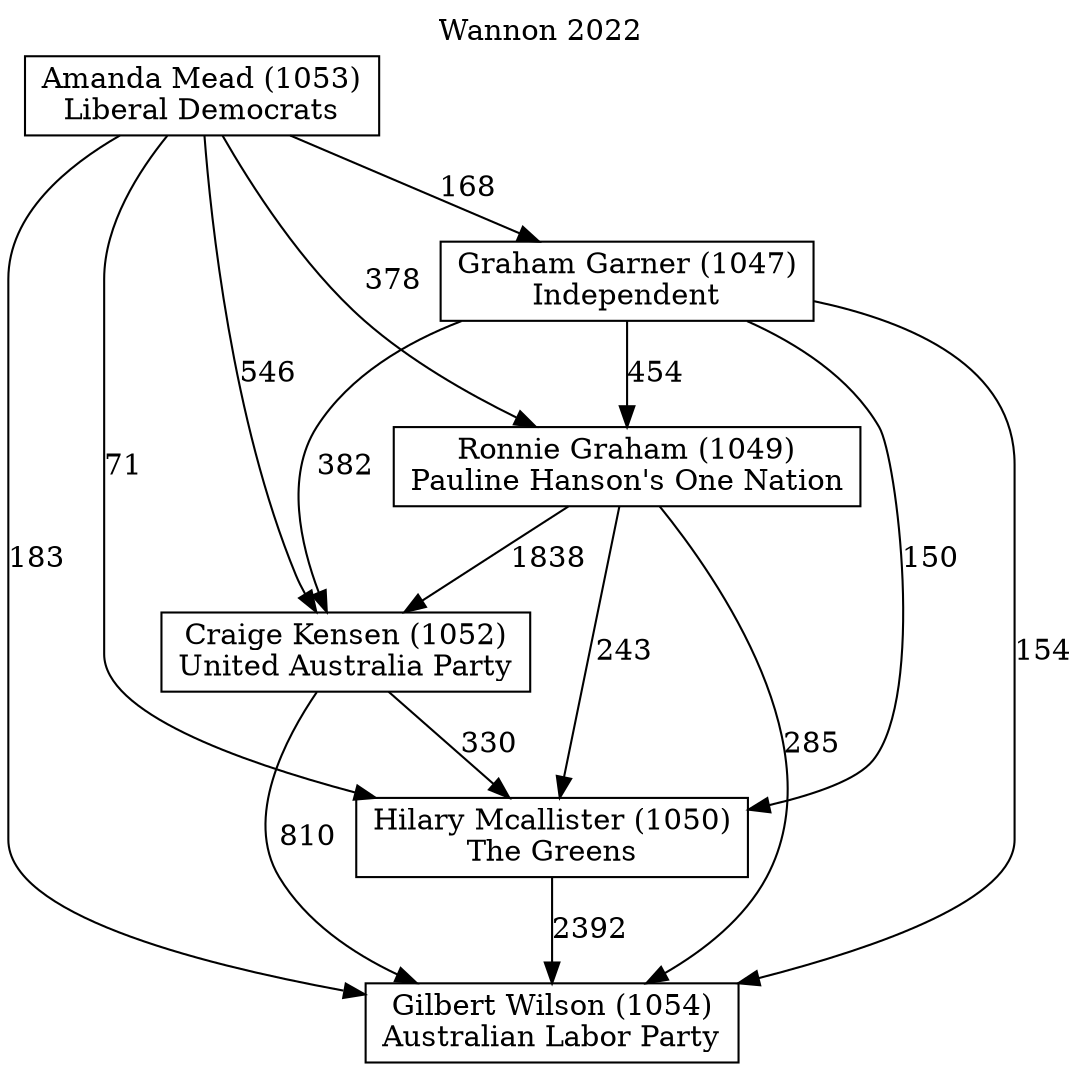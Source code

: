 // House preference flow
digraph "Gilbert Wilson (1054)_Wannon_2022" {
	graph [label="Wannon 2022" labelloc=t mclimit=10]
	node [shape=box]
	"Amanda Mead (1053)" [label="Amanda Mead (1053)
Liberal Democrats"]
	"Graham Garner (1047)" [label="Graham Garner (1047)
Independent"]
	"Hilary Mcallister (1050)" [label="Hilary Mcallister (1050)
The Greens"]
	"Craige Kensen (1052)" [label="Craige Kensen (1052)
United Australia Party"]
	"Ronnie Graham (1049)" [label="Ronnie Graham (1049)
Pauline Hanson's One Nation"]
	"Gilbert Wilson (1054)" [label="Gilbert Wilson (1054)
Australian Labor Party"]
	"Amanda Mead (1053)" -> "Gilbert Wilson (1054)" [label=183]
	"Amanda Mead (1053)" -> "Hilary Mcallister (1050)" [label=71]
	"Hilary Mcallister (1050)" -> "Gilbert Wilson (1054)" [label=2392]
	"Craige Kensen (1052)" -> "Gilbert Wilson (1054)" [label=810]
	"Amanda Mead (1053)" -> "Ronnie Graham (1049)" [label=378]
	"Amanda Mead (1053)" -> "Graham Garner (1047)" [label=168]
	"Graham Garner (1047)" -> "Hilary Mcallister (1050)" [label=150]
	"Graham Garner (1047)" -> "Ronnie Graham (1049)" [label=454]
	"Amanda Mead (1053)" -> "Craige Kensen (1052)" [label=546]
	"Craige Kensen (1052)" -> "Hilary Mcallister (1050)" [label=330]
	"Graham Garner (1047)" -> "Gilbert Wilson (1054)" [label=154]
	"Ronnie Graham (1049)" -> "Hilary Mcallister (1050)" [label=243]
	"Ronnie Graham (1049)" -> "Gilbert Wilson (1054)" [label=285]
	"Graham Garner (1047)" -> "Craige Kensen (1052)" [label=382]
	"Ronnie Graham (1049)" -> "Craige Kensen (1052)" [label=1838]
}
